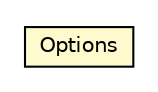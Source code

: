 #!/usr/local/bin/dot
#
# Class diagram 
# Generated by UMLGraph version R5_6-24-gf6e263 (http://www.umlgraph.org/)
#

digraph G {
	edge [fontname="Helvetica",fontsize=10,labelfontname="Helvetica",labelfontsize=10];
	node [fontname="Helvetica",fontsize=10,shape=plaintext];
	nodesep=0.25;
	ranksep=0.5;
	// org.universAAL.tools.ucc.configuration.model.configurationdefinition.Options
	c6128898 [label=<<table title="org.universAAL.tools.ucc.configuration.model.configurationdefinition.Options" border="0" cellborder="1" cellspacing="0" cellpadding="2" port="p" bgcolor="lemonChiffon" href="./Options.html">
		<tr><td><table border="0" cellspacing="0" cellpadding="1">
<tr><td align="center" balign="center"> Options </td></tr>
		</table></td></tr>
		</table>>, URL="./Options.html", fontname="Helvetica", fontcolor="black", fontsize=10.0];
}

